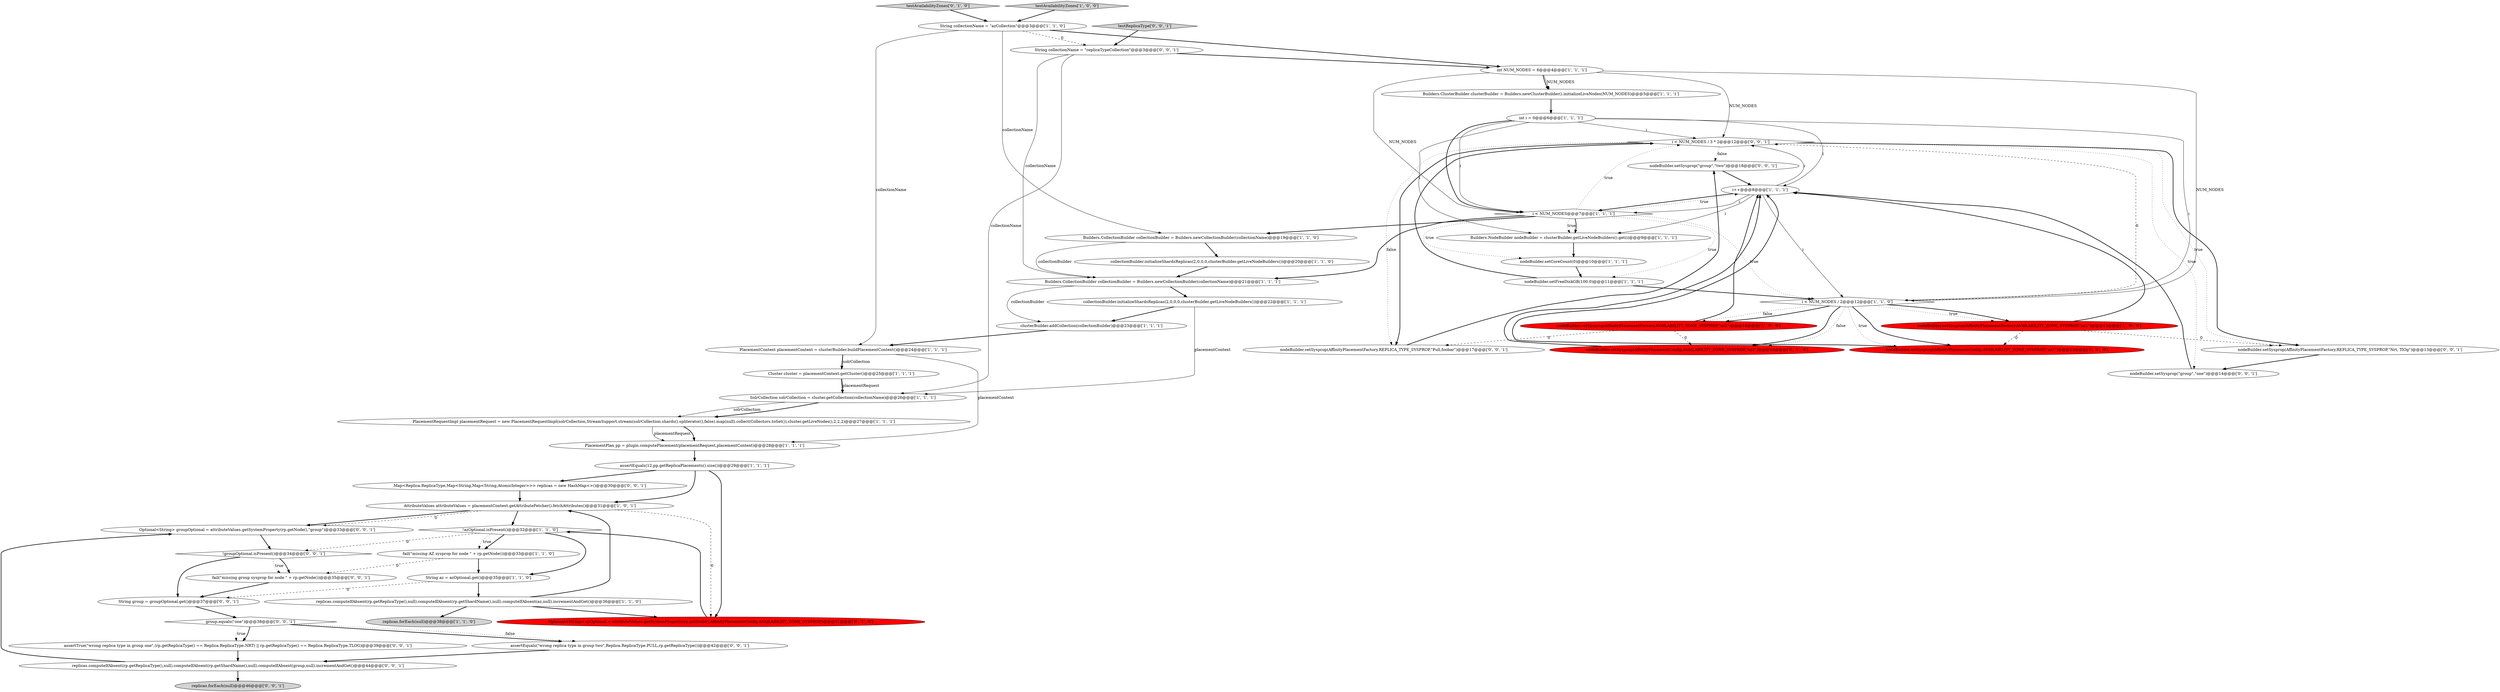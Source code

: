 digraph {
49 [style = filled, label = "String collectionName = \"replicaTypeCollection\"@@@3@@@['0', '0', '1']", fillcolor = white, shape = ellipse image = "AAA0AAABBB3BBB"];
31 [style = filled, label = "nodeBuilder.setSysprop(AffinityPlacementConfig.AVAILABILITY_ZONE_SYSPROP,\"az1\")@@@13@@@['0', '1', '0']", fillcolor = red, shape = ellipse image = "AAA1AAABBB2BBB"];
13 [style = filled, label = "PlacementPlan pp = plugin.computePlacement(placementRequest,placementContext)@@@28@@@['1', '1', '1']", fillcolor = white, shape = ellipse image = "AAA0AAABBB1BBB"];
39 [style = filled, label = "Optional<String> groupOptional = attributeValues.getSystemProperty(rp.getNode(),\"group\")@@@33@@@['0', '0', '1']", fillcolor = white, shape = ellipse image = "AAA0AAABBB3BBB"];
36 [style = filled, label = "group.equals(\"one\")@@@38@@@['0', '0', '1']", fillcolor = white, shape = diamond image = "AAA0AAABBB3BBB"];
17 [style = filled, label = "Builders.ClusterBuilder clusterBuilder = Builders.newClusterBuilder().initializeLiveNodes(NUM_NODES)@@@5@@@['1', '1', '1']", fillcolor = white, shape = ellipse image = "AAA0AAABBB1BBB"];
11 [style = filled, label = "Builders.CollectionBuilder collectionBuilder = Builders.newCollectionBuilder(collectionName)@@@21@@@['1', '1', '1']", fillcolor = white, shape = ellipse image = "AAA0AAABBB1BBB"];
34 [style = filled, label = "nodeBuilder.setSysprop(\"group\",\"two\")@@@18@@@['0', '0', '1']", fillcolor = white, shape = ellipse image = "AAA0AAABBB3BBB"];
6 [style = filled, label = "Builders.CollectionBuilder collectionBuilder = Builders.newCollectionBuilder(collectionName)@@@19@@@['1', '1', '0']", fillcolor = white, shape = ellipse image = "AAA0AAABBB1BBB"];
26 [style = filled, label = "replicas.forEach(null)@@@38@@@['1', '1', '0']", fillcolor = lightgray, shape = ellipse image = "AAA0AAABBB1BBB"];
12 [style = filled, label = "String collectionName = \"azCollection\"@@@3@@@['1', '1', '0']", fillcolor = white, shape = ellipse image = "AAA0AAABBB1BBB"];
32 [style = filled, label = "testAvailabilityZones['0', '1', '0']", fillcolor = lightgray, shape = diamond image = "AAA0AAABBB2BBB"];
43 [style = filled, label = "i < NUM_NODES / 3 * 2@@@12@@@['0', '0', '1']", fillcolor = white, shape = diamond image = "AAA0AAABBB3BBB"];
37 [style = filled, label = "nodeBuilder.setSysprop(AffinityPlacementFactory.REPLICA_TYPE_SYSPROP,\"Pull,foobar\")@@@17@@@['0', '0', '1']", fillcolor = white, shape = ellipse image = "AAA0AAABBB3BBB"];
29 [style = filled, label = "fail(\"missing AZ sysprop for node \" + rp.getNode())@@@33@@@['1', '1', '0']", fillcolor = white, shape = ellipse image = "AAA0AAABBB1BBB"];
25 [style = filled, label = "assertEquals(12,pp.getReplicaPlacements().size())@@@29@@@['1', '1', '1']", fillcolor = white, shape = ellipse image = "AAA0AAABBB1BBB"];
22 [style = filled, label = "i < NUM_NODES / 2@@@12@@@['1', '1', '0']", fillcolor = white, shape = diamond image = "AAA0AAABBB1BBB"];
47 [style = filled, label = "nodeBuilder.setSysprop(\"group\",\"one\")@@@14@@@['0', '0', '1']", fillcolor = white, shape = ellipse image = "AAA0AAABBB3BBB"];
38 [style = filled, label = "fail(\"missing group sysprop for node \" + rp.getNode())@@@35@@@['0', '0', '1']", fillcolor = white, shape = ellipse image = "AAA0AAABBB3BBB"];
42 [style = filled, label = "testReplicaType['0', '0', '1']", fillcolor = lightgray, shape = diamond image = "AAA0AAABBB3BBB"];
4 [style = filled, label = "SolrCollection solrCollection = cluster.getCollection(collectionName)@@@26@@@['1', '1', '1']", fillcolor = white, shape = ellipse image = "AAA0AAABBB1BBB"];
9 [style = filled, label = "collectionBuilder.initializeShardsReplicas(2,0,0,0,clusterBuilder.getLiveNodeBuilders())@@@20@@@['1', '1', '0']", fillcolor = white, shape = ellipse image = "AAA0AAABBB1BBB"];
16 [style = filled, label = "PlacementContext placementContext = clusterBuilder.buildPlacementContext()@@@24@@@['1', '1', '1']", fillcolor = white, shape = ellipse image = "AAA0AAABBB1BBB"];
3 [style = filled, label = "nodeBuilder.setSysprop(AffinityPlacementFactory.AVAILABILITY_ZONE_SYSPROP,\"az1\")@@@13@@@['1', '0', '0']", fillcolor = red, shape = ellipse image = "AAA1AAABBB1BBB"];
15 [style = filled, label = "String az = azOptional.get()@@@35@@@['1', '1', '0']", fillcolor = white, shape = ellipse image = "AAA0AAABBB1BBB"];
0 [style = filled, label = "i++@@@8@@@['1', '1', '1']", fillcolor = white, shape = ellipse image = "AAA0AAABBB1BBB"];
8 [style = filled, label = "Cluster cluster = placementContext.getCluster()@@@25@@@['1', '1', '1']", fillcolor = white, shape = ellipse image = "AAA0AAABBB1BBB"];
41 [style = filled, label = "assertEquals(\"wrong replica type in group two\",Replica.ReplicaType.PULL,rp.getReplicaType())@@@42@@@['0', '0', '1']", fillcolor = white, shape = ellipse image = "AAA0AAABBB3BBB"];
50 [style = filled, label = "!groupOptional.isPresent()@@@34@@@['0', '0', '1']", fillcolor = white, shape = diamond image = "AAA0AAABBB3BBB"];
48 [style = filled, label = "replicas.forEach(null)@@@46@@@['0', '0', '1']", fillcolor = lightgray, shape = ellipse image = "AAA0AAABBB3BBB"];
23 [style = filled, label = "int NUM_NODES = 6@@@4@@@['1', '1', '1']", fillcolor = white, shape = ellipse image = "AAA0AAABBB1BBB"];
40 [style = filled, label = "nodeBuilder.setSysprop(AffinityPlacementFactory.REPLICA_TYPE_SYSPROP,\"Nrt, TlOg\")@@@13@@@['0', '0', '1']", fillcolor = white, shape = ellipse image = "AAA0AAABBB3BBB"];
46 [style = filled, label = "assertTrue(\"wrong replica type in group one\",(rp.getReplicaType() == Replica.ReplicaType.NRT) || rp.getReplicaType() == Replica.ReplicaType.TLOG)@@@39@@@['0', '0', '1']", fillcolor = white, shape = ellipse image = "AAA0AAABBB3BBB"];
14 [style = filled, label = "testAvailabilityZones['1', '0', '0']", fillcolor = lightgray, shape = diamond image = "AAA0AAABBB1BBB"];
2 [style = filled, label = "AttributeValues attributeValues = placementContext.getAttributeFetcher().fetchAttributes()@@@31@@@['1', '0', '1']", fillcolor = white, shape = ellipse image = "AAA0AAABBB1BBB"];
33 [style = filled, label = "nodeBuilder.setSysprop(AffinityPlacementConfig.AVAILABILITY_ZONE_SYSPROP,\"az2\")@@@16@@@['0', '1', '0']", fillcolor = red, shape = ellipse image = "AAA1AAABBB2BBB"];
10 [style = filled, label = "clusterBuilder.addCollection(collectionBuilder)@@@23@@@['1', '1', '1']", fillcolor = white, shape = ellipse image = "AAA0AAABBB1BBB"];
45 [style = filled, label = "String group = groupOptional.get()@@@37@@@['0', '0', '1']", fillcolor = white, shape = ellipse image = "AAA0AAABBB3BBB"];
18 [style = filled, label = "int i = 0@@@6@@@['1', '1', '1']", fillcolor = white, shape = ellipse image = "AAA0AAABBB1BBB"];
35 [style = filled, label = "Map<Replica.ReplicaType,Map<String,Map<String,AtomicInteger>>> replicas = new HashMap<>()@@@30@@@['0', '0', '1']", fillcolor = white, shape = ellipse image = "AAA0AAABBB3BBB"];
7 [style = filled, label = "nodeBuilder.setFreeDiskGB(100.0)@@@11@@@['1', '1', '1']", fillcolor = white, shape = ellipse image = "AAA0AAABBB1BBB"];
1 [style = filled, label = "Builders.NodeBuilder nodeBuilder = clusterBuilder.getLiveNodeBuilders().get(i)@@@9@@@['1', '1', '1']", fillcolor = white, shape = ellipse image = "AAA0AAABBB1BBB"];
20 [style = filled, label = "!azOptional.isPresent()@@@32@@@['1', '1', '0']", fillcolor = white, shape = diamond image = "AAA0AAABBB1BBB"];
27 [style = filled, label = "i < NUM_NODES@@@7@@@['1', '1', '1']", fillcolor = white, shape = diamond image = "AAA0AAABBB1BBB"];
5 [style = filled, label = "PlacementRequestImpl placementRequest = new PlacementRequestImpl(solrCollection,StreamSupport.stream(solrCollection.shards().spliterator(),false).map(null).collect(Collectors.toSet()),cluster.getLiveNodes(),2,2,2)@@@27@@@['1', '1', '1']", fillcolor = white, shape = ellipse image = "AAA0AAABBB1BBB"];
28 [style = filled, label = "nodeBuilder.setSysprop(AffinityPlacementFactory.AVAILABILITY_ZONE_SYSPROP,\"az2\")@@@16@@@['1', '0', '0']", fillcolor = red, shape = ellipse image = "AAA1AAABBB1BBB"];
44 [style = filled, label = "replicas.computeIfAbsent(rp.getReplicaType(),null).computeIfAbsent(rp.getShardName(),null).computeIfAbsent(group,null).incrementAndGet()@@@44@@@['0', '0', '1']", fillcolor = white, shape = ellipse image = "AAA0AAABBB3BBB"];
21 [style = filled, label = "collectionBuilder.initializeShardsReplicas(2,0,0,0,clusterBuilder.getLiveNodeBuilders())@@@22@@@['1', '1', '1']", fillcolor = white, shape = ellipse image = "AAA0AAABBB1BBB"];
30 [style = filled, label = "Optional<String> azOptional = attributeValues.getSystemProperty(rp.getNode(),AffinityPlacementConfig.AVAILABILITY_ZONE_SYSPROP)@@@31@@@['0', '1', '0']", fillcolor = red, shape = ellipse image = "AAA1AAABBB2BBB"];
24 [style = filled, label = "nodeBuilder.setCoreCount(0)@@@10@@@['1', '1', '1']", fillcolor = white, shape = ellipse image = "AAA0AAABBB1BBB"];
19 [style = filled, label = "replicas.computeIfAbsent(rp.getReplicaType(),null).computeIfAbsent(rp.getShardName(),null).computeIfAbsent(az,null).incrementAndGet()@@@36@@@['1', '1', '0']", fillcolor = white, shape = ellipse image = "AAA0AAABBB1BBB"];
21->10 [style = bold, label=""];
29->15 [style = bold, label=""];
27->1 [style = dotted, label="true"];
3->40 [style = dashed, label="0"];
9->11 [style = bold, label=""];
22->31 [style = dotted, label="true"];
30->20 [style = bold, label=""];
32->12 [style = bold, label=""];
25->30 [style = bold, label=""];
16->8 [style = solid, label="solrCollection"];
25->35 [style = bold, label=""];
5->13 [style = solid, label="placementRequest"];
23->17 [style = solid, label="NUM_NODES"];
11->10 [style = solid, label="collectionBuilder"];
15->45 [style = dashed, label="0"];
33->0 [style = bold, label=""];
43->40 [style = bold, label=""];
28->0 [style = bold, label=""];
40->47 [style = bold, label=""];
50->45 [style = bold, label=""];
6->11 [style = solid, label="collectionBuilder"];
18->22 [style = solid, label="i"];
7->43 [style = bold, label=""];
23->17 [style = bold, label=""];
8->4 [style = bold, label=""];
47->0 [style = bold, label=""];
20->15 [style = bold, label=""];
18->43 [style = solid, label="i"];
39->50 [style = bold, label=""];
13->25 [style = bold, label=""];
28->33 [style = dashed, label="0"];
22->33 [style = bold, label=""];
2->20 [style = bold, label=""];
27->22 [style = dotted, label="true"];
36->41 [style = bold, label=""];
12->16 [style = solid, label="collectionName"];
3->31 [style = dashed, label="0"];
22->43 [style = dashed, label="0"];
0->27 [style = solid, label="i"];
38->45 [style = bold, label=""];
19->2 [style = bold, label=""];
27->24 [style = dotted, label="true"];
2->30 [style = dashed, label="0"];
25->2 [style = bold, label=""];
34->0 [style = bold, label=""];
3->0 [style = bold, label=""];
2->39 [style = bold, label=""];
36->46 [style = bold, label=""];
27->11 [style = bold, label=""];
19->26 [style = bold, label=""];
23->27 [style = solid, label="NUM_NODES"];
2->39 [style = dashed, label="0"];
21->4 [style = solid, label="placementContext"];
16->13 [style = solid, label="placementContext"];
36->41 [style = dotted, label="false"];
29->38 [style = dashed, label="0"];
43->47 [style = dotted, label="true"];
24->7 [style = bold, label=""];
36->46 [style = dotted, label="true"];
46->44 [style = bold, label=""];
12->6 [style = solid, label="collectionName"];
16->8 [style = bold, label=""];
0->1 [style = solid, label="i"];
31->0 [style = bold, label=""];
11->21 [style = bold, label=""];
35->2 [style = bold, label=""];
45->36 [style = bold, label=""];
22->28 [style = bold, label=""];
49->23 [style = bold, label=""];
49->4 [style = solid, label="collectionName"];
15->19 [style = bold, label=""];
0->22 [style = solid, label="i"];
43->34 [style = dotted, label="false"];
7->22 [style = bold, label=""];
49->11 [style = solid, label="collectionName"];
10->16 [style = bold, label=""];
18->1 [style = solid, label="i"];
23->43 [style = solid, label="NUM_NODES"];
5->13 [style = bold, label=""];
22->3 [style = dotted, label="true"];
43->40 [style = dotted, label="true"];
22->28 [style = dotted, label="false"];
4->5 [style = bold, label=""];
22->33 [style = dotted, label="false"];
27->1 [style = bold, label=""];
27->43 [style = dotted, label="true"];
28->37 [style = dashed, label="0"];
20->29 [style = bold, label=""];
0->27 [style = bold, label=""];
18->0 [style = solid, label="i"];
22->31 [style = bold, label=""];
18->27 [style = solid, label="i"];
43->37 [style = bold, label=""];
44->39 [style = bold, label=""];
27->6 [style = bold, label=""];
0->43 [style = solid, label="i"];
22->3 [style = bold, label=""];
20->50 [style = dashed, label="0"];
23->22 [style = solid, label="NUM_NODES"];
27->7 [style = dotted, label="true"];
50->38 [style = bold, label=""];
18->27 [style = bold, label=""];
27->0 [style = dotted, label="true"];
20->29 [style = dotted, label="true"];
1->24 [style = bold, label=""];
44->48 [style = bold, label=""];
37->34 [style = bold, label=""];
50->38 [style = dotted, label="true"];
14->12 [style = bold, label=""];
8->4 [style = solid, label="placementRequest"];
42->49 [style = bold, label=""];
4->5 [style = solid, label="solrCollection"];
12->23 [style = bold, label=""];
43->37 [style = dotted, label="false"];
6->9 [style = bold, label=""];
41->44 [style = bold, label=""];
12->49 [style = dashed, label="0"];
17->18 [style = bold, label=""];
19->30 [style = bold, label=""];
}
